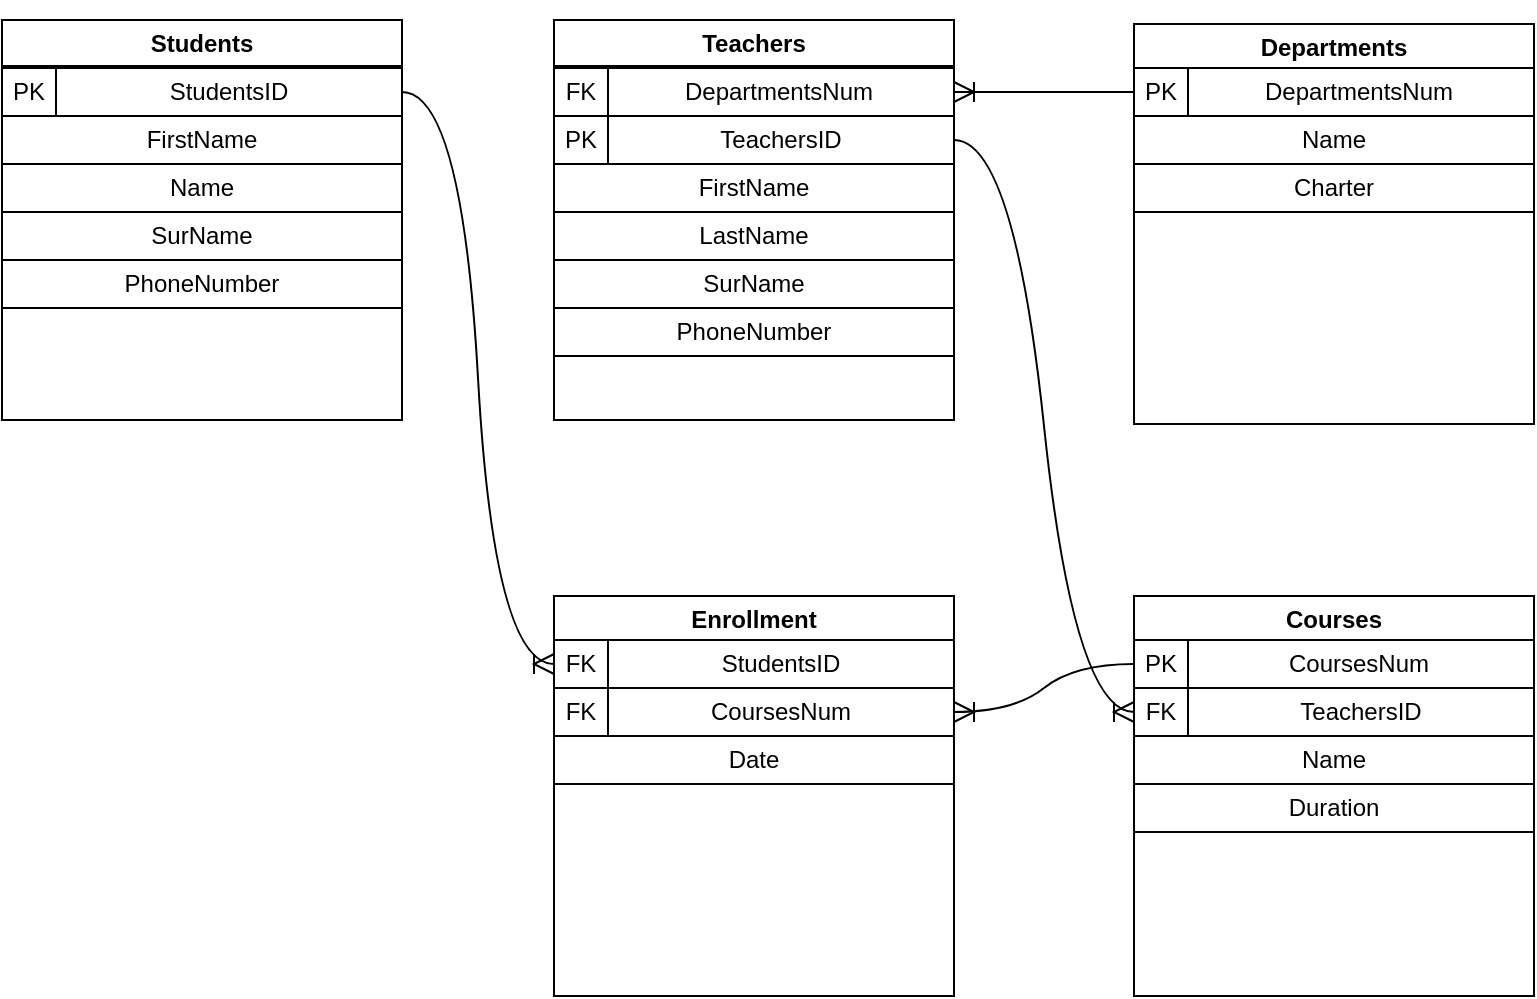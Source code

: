 <mxfile version="24.4.8" type="device" pages="3">
  <diagram name="Задание 1" id="SFOy9Vrwhh3mXGzqyECY">
    <mxGraphModel dx="474" dy="520" grid="0" gridSize="10" guides="1" tooltips="1" connect="1" arrows="1" fold="1" page="0" pageScale="1" pageWidth="827" pageHeight="1169" math="0" shadow="0">
      <root>
        <mxCell id="0" />
        <mxCell id="1" parent="0" />
        <mxCell id="s-8C0cDdNFWYMOKMFLsu-2" value="Students" style="swimlane;whiteSpace=wrap;html=1;" vertex="1" parent="1">
          <mxGeometry x="79" y="81" width="200" height="200" as="geometry">
            <mxRectangle x="138" y="81" width="130" height="26" as="alternateBounds" />
          </mxGeometry>
        </mxCell>
        <mxCell id="s-8C0cDdNFWYMOKMFLsu-19" value="TeacherFirstName" style="whiteSpace=wrap;html=1;" vertex="1" parent="s-8C0cDdNFWYMOKMFLsu-2">
          <mxGeometry y="48" width="200" height="24" as="geometry" />
        </mxCell>
        <mxCell id="s-8C0cDdNFWYMOKMFLsu-22" value="TeacherLastName" style="whiteSpace=wrap;html=1;" vertex="1" parent="s-8C0cDdNFWYMOKMFLsu-2">
          <mxGeometry y="72" width="200" height="24" as="geometry" />
        </mxCell>
        <mxCell id="s-8C0cDdNFWYMOKMFLsu-23" value="TeacherSurName" style="whiteSpace=wrap;html=1;" vertex="1" parent="s-8C0cDdNFWYMOKMFLsu-2">
          <mxGeometry y="96" width="200" height="24" as="geometry" />
        </mxCell>
        <mxCell id="s-8C0cDdNFWYMOKMFLsu-24" value="PhoneNumber" style="whiteSpace=wrap;html=1;" vertex="1" parent="s-8C0cDdNFWYMOKMFLsu-2">
          <mxGeometry y="120" width="200" height="24" as="geometry" />
        </mxCell>
        <mxCell id="s-8C0cDdNFWYMOKMFLsu-27" value="FirstName" style="whiteSpace=wrap;html=1;" vertex="1" parent="s-8C0cDdNFWYMOKMFLsu-2">
          <mxGeometry y="48" width="200" height="24" as="geometry" />
        </mxCell>
        <mxCell id="s-8C0cDdNFWYMOKMFLsu-28" value="Name" style="whiteSpace=wrap;html=1;" vertex="1" parent="s-8C0cDdNFWYMOKMFLsu-2">
          <mxGeometry y="72" width="200" height="24" as="geometry" />
        </mxCell>
        <mxCell id="s-8C0cDdNFWYMOKMFLsu-29" value="SurName" style="whiteSpace=wrap;html=1;" vertex="1" parent="s-8C0cDdNFWYMOKMFLsu-2">
          <mxGeometry y="96" width="200" height="24" as="geometry" />
        </mxCell>
        <mxCell id="s-8C0cDdNFWYMOKMFLsu-30" value="PhoneNumber" style="whiteSpace=wrap;html=1;" vertex="1" parent="s-8C0cDdNFWYMOKMFLsu-2">
          <mxGeometry y="120" width="200" height="24" as="geometry" />
        </mxCell>
        <mxCell id="s-8C0cDdNFWYMOKMFLsu-31" value="StudentsID" style="whiteSpace=wrap;html=1;" vertex="1" parent="s-8C0cDdNFWYMOKMFLsu-2">
          <mxGeometry x="27" y="24" width="173" height="24" as="geometry" />
        </mxCell>
        <mxCell id="s-8C0cDdNFWYMOKMFLsu-32" value="PK" style="whiteSpace=wrap;html=1;" vertex="1" parent="s-8C0cDdNFWYMOKMFLsu-2">
          <mxGeometry y="24" width="27" height="24" as="geometry" />
        </mxCell>
        <mxCell id="s-8C0cDdNFWYMOKMFLsu-3" value="Teachers" style="swimlane;whiteSpace=wrap;html=1;" vertex="1" parent="1">
          <mxGeometry x="355" y="81" width="200" height="200" as="geometry">
            <mxRectangle x="138" y="81" width="130" height="26" as="alternateBounds" />
          </mxGeometry>
        </mxCell>
        <mxCell id="s-8C0cDdNFWYMOKMFLsu-6" value="FirstName" style="whiteSpace=wrap;html=1;" vertex="1" parent="s-8C0cDdNFWYMOKMFLsu-3">
          <mxGeometry y="72" width="200" height="24" as="geometry" />
        </mxCell>
        <mxCell id="s-8C0cDdNFWYMOKMFLsu-7" value="DepartmentsNum" style="whiteSpace=wrap;html=1;" vertex="1" parent="s-8C0cDdNFWYMOKMFLsu-3">
          <mxGeometry x="25" y="24" width="175" height="24" as="geometry" />
        </mxCell>
        <mxCell id="s-8C0cDdNFWYMOKMFLsu-8" value="FK" style="whiteSpace=wrap;html=1;" vertex="1" parent="s-8C0cDdNFWYMOKMFLsu-3">
          <mxGeometry y="24" width="27" height="24" as="geometry" />
        </mxCell>
        <mxCell id="s-8C0cDdNFWYMOKMFLsu-9" value="LastName" style="whiteSpace=wrap;html=1;" vertex="1" parent="s-8C0cDdNFWYMOKMFLsu-3">
          <mxGeometry y="96" width="200" height="24" as="geometry" />
        </mxCell>
        <mxCell id="s-8C0cDdNFWYMOKMFLsu-10" value="SurName" style="whiteSpace=wrap;html=1;" vertex="1" parent="s-8C0cDdNFWYMOKMFLsu-3">
          <mxGeometry y="120" width="200" height="24" as="geometry" />
        </mxCell>
        <mxCell id="s-8C0cDdNFWYMOKMFLsu-11" value="PhoneNumber" style="whiteSpace=wrap;html=1;" vertex="1" parent="s-8C0cDdNFWYMOKMFLsu-3">
          <mxGeometry y="144" width="200" height="24" as="geometry" />
        </mxCell>
        <mxCell id="s-8C0cDdNFWYMOKMFLsu-25" value="TeachersID" style="whiteSpace=wrap;html=1;" vertex="1" parent="s-8C0cDdNFWYMOKMFLsu-3">
          <mxGeometry x="27" y="48" width="173" height="24" as="geometry" />
        </mxCell>
        <mxCell id="s-8C0cDdNFWYMOKMFLsu-26" value="PK" style="whiteSpace=wrap;html=1;" vertex="1" parent="s-8C0cDdNFWYMOKMFLsu-3">
          <mxGeometry y="48" width="27" height="24" as="geometry" />
        </mxCell>
        <mxCell id="s-8C0cDdNFWYMOKMFLsu-4" value="Departments" style="swimlane;whiteSpace=wrap;html=1;" vertex="1" parent="1">
          <mxGeometry x="645" y="83" width="200" height="200" as="geometry">
            <mxRectangle x="138" y="81" width="130" height="26" as="alternateBounds" />
          </mxGeometry>
        </mxCell>
        <mxCell id="s-8C0cDdNFWYMOKMFLsu-37" value="DepartmentsNum" style="whiteSpace=wrap;html=1;" vertex="1" parent="s-8C0cDdNFWYMOKMFLsu-4">
          <mxGeometry x="25" y="22" width="175" height="24" as="geometry" />
        </mxCell>
        <mxCell id="s-8C0cDdNFWYMOKMFLsu-38" value="PK" style="whiteSpace=wrap;html=1;" vertex="1" parent="s-8C0cDdNFWYMOKMFLsu-4">
          <mxGeometry y="22" width="27" height="24" as="geometry" />
        </mxCell>
        <mxCell id="s-8C0cDdNFWYMOKMFLsu-41" value="Name" style="whiteSpace=wrap;html=1;" vertex="1" parent="s-8C0cDdNFWYMOKMFLsu-4">
          <mxGeometry y="46" width="200" height="24" as="geometry" />
        </mxCell>
        <mxCell id="s-8C0cDdNFWYMOKMFLsu-42" value="Charter" style="whiteSpace=wrap;html=1;" vertex="1" parent="s-8C0cDdNFWYMOKMFLsu-4">
          <mxGeometry y="70" width="200" height="24" as="geometry" />
        </mxCell>
        <mxCell id="s-8C0cDdNFWYMOKMFLsu-12" value="Courses" style="swimlane;whiteSpace=wrap;html=1;" vertex="1" parent="1">
          <mxGeometry x="645" y="369" width="200" height="200" as="geometry">
            <mxRectangle x="138" y="81" width="130" height="26" as="alternateBounds" />
          </mxGeometry>
        </mxCell>
        <mxCell id="s-8C0cDdNFWYMOKMFLsu-34" value="CoursesNum" style="whiteSpace=wrap;html=1;" vertex="1" parent="s-8C0cDdNFWYMOKMFLsu-12">
          <mxGeometry x="25" y="22" width="175" height="24" as="geometry" />
        </mxCell>
        <mxCell id="s-8C0cDdNFWYMOKMFLsu-35" value="PK" style="whiteSpace=wrap;html=1;" vertex="1" parent="s-8C0cDdNFWYMOKMFLsu-12">
          <mxGeometry y="22" width="27" height="24" as="geometry" />
        </mxCell>
        <mxCell id="s-8C0cDdNFWYMOKMFLsu-36" value="TeachersID" style="whiteSpace=wrap;html=1;" vertex="1" parent="s-8C0cDdNFWYMOKMFLsu-12">
          <mxGeometry x="27" y="46" width="173" height="24" as="geometry" />
        </mxCell>
        <mxCell id="s-8C0cDdNFWYMOKMFLsu-40" value="Duration" style="whiteSpace=wrap;html=1;" vertex="1" parent="s-8C0cDdNFWYMOKMFLsu-12">
          <mxGeometry y="70" width="200" height="24" as="geometry" />
        </mxCell>
        <mxCell id="s-8C0cDdNFWYMOKMFLsu-46" value="Name" style="whiteSpace=wrap;html=1;" vertex="1" parent="s-8C0cDdNFWYMOKMFLsu-12">
          <mxGeometry y="70" width="200" height="24" as="geometry" />
        </mxCell>
        <mxCell id="s-8C0cDdNFWYMOKMFLsu-47" value="Duration" style="whiteSpace=wrap;html=1;" vertex="1" parent="s-8C0cDdNFWYMOKMFLsu-12">
          <mxGeometry y="94" width="200" height="24" as="geometry" />
        </mxCell>
        <mxCell id="s-8C0cDdNFWYMOKMFLsu-48" value="FK" style="whiteSpace=wrap;html=1;" vertex="1" parent="s-8C0cDdNFWYMOKMFLsu-12">
          <mxGeometry y="46" width="27" height="24" as="geometry" />
        </mxCell>
        <mxCell id="s-8C0cDdNFWYMOKMFLsu-44" value="" style="edgeStyle=entityRelationEdgeStyle;fontSize=12;html=1;endArrow=ERoneToMany;rounded=0;startSize=8;endSize=8;curved=1;entryX=1;entryY=0.5;entryDx=0;entryDy=0;" edge="1" parent="1" source="s-8C0cDdNFWYMOKMFLsu-38" target="s-8C0cDdNFWYMOKMFLsu-7">
          <mxGeometry width="100" height="100" relative="1" as="geometry">
            <mxPoint x="649" y="382" as="sourcePoint" />
            <mxPoint x="749" y="282" as="targetPoint" />
          </mxGeometry>
        </mxCell>
        <mxCell id="s-8C0cDdNFWYMOKMFLsu-64" value="Enrollment" style="swimlane;whiteSpace=wrap;html=1;" vertex="1" parent="1">
          <mxGeometry x="355" y="369" width="200" height="200" as="geometry">
            <mxRectangle x="138" y="81" width="130" height="26" as="alternateBounds" />
          </mxGeometry>
        </mxCell>
        <mxCell id="s-8C0cDdNFWYMOKMFLsu-65" value="StudentsID" style="whiteSpace=wrap;html=1;" vertex="1" parent="s-8C0cDdNFWYMOKMFLsu-64">
          <mxGeometry x="27" y="22" width="173" height="24" as="geometry" />
        </mxCell>
        <mxCell id="s-8C0cDdNFWYMOKMFLsu-67" value="CoursesNum" style="whiteSpace=wrap;html=1;" vertex="1" parent="s-8C0cDdNFWYMOKMFLsu-64">
          <mxGeometry x="27" y="46" width="173" height="24" as="geometry" />
        </mxCell>
        <mxCell id="s-8C0cDdNFWYMOKMFLsu-68" value="Date" style="whiteSpace=wrap;html=1;" vertex="1" parent="s-8C0cDdNFWYMOKMFLsu-64">
          <mxGeometry y="70" width="200" height="24" as="geometry" />
        </mxCell>
        <mxCell id="s-8C0cDdNFWYMOKMFLsu-69" value="FK" style="whiteSpace=wrap;html=1;" vertex="1" parent="s-8C0cDdNFWYMOKMFLsu-64">
          <mxGeometry y="46" width="27" height="24" as="geometry" />
        </mxCell>
        <mxCell id="s-8C0cDdNFWYMOKMFLsu-72" value="FK" style="whiteSpace=wrap;html=1;" vertex="1" parent="s-8C0cDdNFWYMOKMFLsu-64">
          <mxGeometry y="22" width="27" height="24" as="geometry" />
        </mxCell>
        <mxCell id="s-8C0cDdNFWYMOKMFLsu-78" value="" style="edgeStyle=entityRelationEdgeStyle;fontSize=12;html=1;endArrow=ERoneToMany;rounded=0;startSize=8;endSize=8;curved=1;entryX=0;entryY=0.5;entryDx=0;entryDy=0;exitX=1;exitY=0.5;exitDx=0;exitDy=0;" edge="1" parent="1" source="s-8C0cDdNFWYMOKMFLsu-31" target="s-8C0cDdNFWYMOKMFLsu-72">
          <mxGeometry width="100" height="100" relative="1" as="geometry">
            <mxPoint x="92" y="126" as="sourcePoint" />
            <mxPoint x="108" y="389" as="targetPoint" />
            <Array as="points">
              <mxPoint x="109" y="115" />
              <mxPoint x="77" y="190" />
              <mxPoint x="108" y="117" />
              <mxPoint x="-54" y="299" />
              <mxPoint x="16" y="286" />
            </Array>
          </mxGeometry>
        </mxCell>
        <mxCell id="s-8C0cDdNFWYMOKMFLsu-79" value="" style="edgeStyle=entityRelationEdgeStyle;fontSize=12;html=1;endArrow=ERoneToMany;rounded=0;startSize=8;endSize=8;curved=1;entryX=1;entryY=0.5;entryDx=0;entryDy=0;exitX=0;exitY=0.5;exitDx=0;exitDy=0;" edge="1" parent="1" source="s-8C0cDdNFWYMOKMFLsu-35" target="s-8C0cDdNFWYMOKMFLsu-67">
          <mxGeometry width="100" height="100" relative="1" as="geometry">
            <mxPoint x="407" y="363" as="sourcePoint" />
            <mxPoint x="507" y="263" as="targetPoint" />
          </mxGeometry>
        </mxCell>
        <mxCell id="s-8C0cDdNFWYMOKMFLsu-80" value="" style="edgeStyle=entityRelationEdgeStyle;fontSize=12;html=1;endArrow=ERoneToMany;rounded=0;startSize=8;endSize=8;curved=1;exitX=1;exitY=0.5;exitDx=0;exitDy=0;entryX=0;entryY=0.5;entryDx=0;entryDy=0;" edge="1" parent="1" source="s-8C0cDdNFWYMOKMFLsu-25" target="s-8C0cDdNFWYMOKMFLsu-48">
          <mxGeometry width="100" height="100" relative="1" as="geometry">
            <mxPoint x="510" y="395" as="sourcePoint" />
            <mxPoint x="353" y="412" as="targetPoint" />
            <Array as="points">
              <mxPoint x="341" y="280" />
              <mxPoint x="338" y="227" />
              <mxPoint x="310" y="286" />
              <mxPoint x="329" y="276" />
            </Array>
          </mxGeometry>
        </mxCell>
        <mxCell id="peSkmXTRIQwkBLbPOyZx-1" style="edgeStyle=none;curved=1;rounded=0;orthogonalLoop=1;jettySize=auto;html=1;exitX=0.75;exitY=0;exitDx=0;exitDy=0;fontSize=12;startSize=8;endSize=8;" edge="1" parent="1" source="s-8C0cDdNFWYMOKMFLsu-2" target="s-8C0cDdNFWYMOKMFLsu-2">
          <mxGeometry relative="1" as="geometry" />
        </mxCell>
      </root>
    </mxGraphModel>
  </diagram>
  <diagram id="F1oOoFTBMR-jYJuMZcXh" name="Задание 2">
    <mxGraphModel dx="921" dy="572" grid="0" gridSize="10" guides="1" tooltips="1" connect="1" arrows="1" fold="1" page="0" pageScale="1" pageWidth="827" pageHeight="1169" math="0" shadow="0">
      <root>
        <mxCell id="0" />
        <mxCell id="1" parent="0" />
        <mxCell id="LcYiE2CCTsWgeKGoG8fu-1" value="Students" style="swimlane;whiteSpace=wrap;html=1;" vertex="1" parent="1">
          <mxGeometry x="-18" y="23" width="200" height="200" as="geometry">
            <mxRectangle x="138" y="81" width="130" height="26" as="alternateBounds" />
          </mxGeometry>
        </mxCell>
        <mxCell id="LcYiE2CCTsWgeKGoG8fu-2" value="TeacherFirstName" style="whiteSpace=wrap;html=1;" vertex="1" parent="LcYiE2CCTsWgeKGoG8fu-1">
          <mxGeometry y="48" width="200" height="24" as="geometry" />
        </mxCell>
        <mxCell id="LcYiE2CCTsWgeKGoG8fu-3" value="TeacherLastName" style="whiteSpace=wrap;html=1;" vertex="1" parent="LcYiE2CCTsWgeKGoG8fu-1">
          <mxGeometry y="72" width="200" height="24" as="geometry" />
        </mxCell>
        <mxCell id="LcYiE2CCTsWgeKGoG8fu-4" value="TeacherSurName" style="whiteSpace=wrap;html=1;" vertex="1" parent="LcYiE2CCTsWgeKGoG8fu-1">
          <mxGeometry y="96" width="200" height="24" as="geometry" />
        </mxCell>
        <mxCell id="LcYiE2CCTsWgeKGoG8fu-5" value="PhoneNumber" style="whiteSpace=wrap;html=1;" vertex="1" parent="LcYiE2CCTsWgeKGoG8fu-1">
          <mxGeometry y="120" width="200" height="24" as="geometry" />
        </mxCell>
        <mxCell id="LcYiE2CCTsWgeKGoG8fu-6" value="FirstName" style="whiteSpace=wrap;html=1;" vertex="1" parent="LcYiE2CCTsWgeKGoG8fu-1">
          <mxGeometry y="48" width="200" height="24" as="geometry" />
        </mxCell>
        <mxCell id="LcYiE2CCTsWgeKGoG8fu-7" value="Name" style="whiteSpace=wrap;html=1;" vertex="1" parent="LcYiE2CCTsWgeKGoG8fu-1">
          <mxGeometry y="72" width="200" height="24" as="geometry" />
        </mxCell>
        <mxCell id="LcYiE2CCTsWgeKGoG8fu-8" value="SurName" style="whiteSpace=wrap;html=1;" vertex="1" parent="LcYiE2CCTsWgeKGoG8fu-1">
          <mxGeometry y="96" width="200" height="24" as="geometry" />
        </mxCell>
        <mxCell id="LcYiE2CCTsWgeKGoG8fu-9" value="PhoneNumber" style="whiteSpace=wrap;html=1;" vertex="1" parent="LcYiE2CCTsWgeKGoG8fu-1">
          <mxGeometry y="120" width="200" height="24" as="geometry" />
        </mxCell>
        <mxCell id="LcYiE2CCTsWgeKGoG8fu-10" value="StudentsID" style="whiteSpace=wrap;html=1;" vertex="1" parent="LcYiE2CCTsWgeKGoG8fu-1">
          <mxGeometry x="27" y="24" width="173" height="24" as="geometry" />
        </mxCell>
        <mxCell id="LcYiE2CCTsWgeKGoG8fu-11" value="PK" style="whiteSpace=wrap;html=1;" vertex="1" parent="LcYiE2CCTsWgeKGoG8fu-1">
          <mxGeometry y="24" width="27" height="24" as="geometry" />
        </mxCell>
        <mxCell id="wpj87Fvx2gB-V-Mh_k7O-1" value="Courses" style="swimlane;whiteSpace=wrap;html=1;" vertex="1" parent="1">
          <mxGeometry x="565" y="25" width="200" height="200" as="geometry">
            <mxRectangle x="138" y="81" width="130" height="26" as="alternateBounds" />
          </mxGeometry>
        </mxCell>
        <mxCell id="wpj87Fvx2gB-V-Mh_k7O-2" value="CoursesNum" style="whiteSpace=wrap;html=1;" vertex="1" parent="wpj87Fvx2gB-V-Mh_k7O-1">
          <mxGeometry x="25" y="22" width="175" height="24" as="geometry" />
        </mxCell>
        <mxCell id="wpj87Fvx2gB-V-Mh_k7O-3" value="PK" style="whiteSpace=wrap;html=1;" vertex="1" parent="wpj87Fvx2gB-V-Mh_k7O-1">
          <mxGeometry y="22" width="27" height="24" as="geometry" />
        </mxCell>
        <mxCell id="wpj87Fvx2gB-V-Mh_k7O-4" value="TeachersID" style="whiteSpace=wrap;html=1;" vertex="1" parent="wpj87Fvx2gB-V-Mh_k7O-1">
          <mxGeometry x="27" y="46" width="173" height="24" as="geometry" />
        </mxCell>
        <mxCell id="wpj87Fvx2gB-V-Mh_k7O-5" value="Duration" style="whiteSpace=wrap;html=1;" vertex="1" parent="wpj87Fvx2gB-V-Mh_k7O-1">
          <mxGeometry y="70" width="200" height="24" as="geometry" />
        </mxCell>
        <mxCell id="wpj87Fvx2gB-V-Mh_k7O-6" value="Name" style="whiteSpace=wrap;html=1;" vertex="1" parent="wpj87Fvx2gB-V-Mh_k7O-1">
          <mxGeometry y="70" width="200" height="24" as="geometry" />
        </mxCell>
        <mxCell id="wpj87Fvx2gB-V-Mh_k7O-7" value="Duration" style="whiteSpace=wrap;html=1;" vertex="1" parent="wpj87Fvx2gB-V-Mh_k7O-1">
          <mxGeometry y="94" width="200" height="24" as="geometry" />
        </mxCell>
        <mxCell id="wpj87Fvx2gB-V-Mh_k7O-8" value="FK" style="whiteSpace=wrap;html=1;" vertex="1" parent="wpj87Fvx2gB-V-Mh_k7O-1">
          <mxGeometry y="46" width="27" height="24" as="geometry" />
        </mxCell>
        <mxCell id="Hlx4tkAZsy7e0crQcRMK-1" value="Homework" style="swimlane;whiteSpace=wrap;html=1;" vertex="1" parent="1">
          <mxGeometry x="274" y="25" width="200" height="200" as="geometry">
            <mxRectangle x="138" y="81" width="130" height="26" as="alternateBounds" />
          </mxGeometry>
        </mxCell>
        <mxCell id="Hlx4tkAZsy7e0crQcRMK-2" value="StudentsID" style="whiteSpace=wrap;html=1;" vertex="1" parent="Hlx4tkAZsy7e0crQcRMK-1">
          <mxGeometry x="54" y="22" width="146" height="24" as="geometry" />
        </mxCell>
        <mxCell id="Hlx4tkAZsy7e0crQcRMK-3" value="CoursesNum" style="whiteSpace=wrap;html=1;" vertex="1" parent="Hlx4tkAZsy7e0crQcRMK-1">
          <mxGeometry x="54" y="46" width="146" height="24" as="geometry" />
        </mxCell>
        <mxCell id="Hlx4tkAZsy7e0crQcRMK-4" value="Task" style="whiteSpace=wrap;html=1;" vertex="1" parent="Hlx4tkAZsy7e0crQcRMK-1">
          <mxGeometry y="70" width="200" height="24" as="geometry" />
        </mxCell>
        <mxCell id="Hlx4tkAZsy7e0crQcRMK-5" value="PK" style="whiteSpace=wrap;html=1;" vertex="1" parent="Hlx4tkAZsy7e0crQcRMK-1">
          <mxGeometry y="46" width="27" height="24" as="geometry" />
        </mxCell>
        <mxCell id="Hlx4tkAZsy7e0crQcRMK-6" value="PK" style="whiteSpace=wrap;html=1;" vertex="1" parent="Hlx4tkAZsy7e0crQcRMK-1">
          <mxGeometry y="22" width="27" height="24" as="geometry" />
        </mxCell>
        <mxCell id="Hlx4tkAZsy7e0crQcRMK-7" value="FK" style="whiteSpace=wrap;html=1;" vertex="1" parent="Hlx4tkAZsy7e0crQcRMK-1">
          <mxGeometry x="27" y="22" width="27" height="24" as="geometry" />
        </mxCell>
        <mxCell id="Hlx4tkAZsy7e0crQcRMK-8" value="FK" style="whiteSpace=wrap;html=1;" vertex="1" parent="Hlx4tkAZsy7e0crQcRMK-1">
          <mxGeometry x="27" y="46" width="27" height="24" as="geometry" />
        </mxCell>
        <mxCell id="Hlx4tkAZsy7e0crQcRMK-9" value="Grade" style="whiteSpace=wrap;html=1;" vertex="1" parent="Hlx4tkAZsy7e0crQcRMK-1">
          <mxGeometry y="94" width="200" height="24" as="geometry" />
        </mxCell>
        <mxCell id="Hlx4tkAZsy7e0crQcRMK-10" value="" style="edgeStyle=entityRelationEdgeStyle;fontSize=12;html=1;endArrow=ERoneToMany;rounded=0;startSize=8;endSize=8;curved=1;entryX=1;entryY=0.5;entryDx=0;entryDy=0;exitX=0;exitY=0.5;exitDx=0;exitDy=0;" edge="1" parent="1" source="wpj87Fvx2gB-V-Mh_k7O-3" target="Hlx4tkAZsy7e0crQcRMK-3">
          <mxGeometry width="100" height="100" relative="1" as="geometry">
            <mxPoint x="201" y="277" as="sourcePoint" />
            <mxPoint x="301" y="177" as="targetPoint" />
          </mxGeometry>
        </mxCell>
        <mxCell id="Hlx4tkAZsy7e0crQcRMK-11" value="" style="edgeStyle=entityRelationEdgeStyle;fontSize=12;html=1;endArrow=ERoneToMany;rounded=0;startSize=8;endSize=8;curved=1;exitX=1;exitY=0.5;exitDx=0;exitDy=0;" edge="1" parent="1" source="LcYiE2CCTsWgeKGoG8fu-10">
          <mxGeometry width="100" height="100" relative="1" as="geometry">
            <mxPoint x="125" y="277" as="sourcePoint" />
            <mxPoint x="274" y="59" as="targetPoint" />
          </mxGeometry>
        </mxCell>
      </root>
    </mxGraphModel>
  </diagram>
  <diagram id="qBAjyiG99_KGXDp6iedG" name="Задание 3">
    <mxGraphModel dx="1433" dy="636" grid="0" gridSize="10" guides="1" tooltips="1" connect="1" arrows="1" fold="1" page="0" pageScale="1" pageWidth="827" pageHeight="1169" math="0" shadow="0">
      <root>
        <mxCell id="0" />
        <mxCell id="1" parent="0" />
        <mxCell id="5IPlj7cn3g-DNQI9-ubV-1" value="Departments" style="swimlane;whiteSpace=wrap;html=1;" vertex="1" parent="1">
          <mxGeometry x="645" y="83" width="200" height="200" as="geometry">
            <mxRectangle x="138" y="81" width="130" height="26" as="alternateBounds" />
          </mxGeometry>
        </mxCell>
        <mxCell id="5IPlj7cn3g-DNQI9-ubV-2" value="DepartmentsNum" style="whiteSpace=wrap;html=1;" vertex="1" parent="5IPlj7cn3g-DNQI9-ubV-1">
          <mxGeometry x="25" y="22" width="175" height="24" as="geometry" />
        </mxCell>
        <mxCell id="5IPlj7cn3g-DNQI9-ubV-3" value="PK" style="whiteSpace=wrap;html=1;" vertex="1" parent="5IPlj7cn3g-DNQI9-ubV-1">
          <mxGeometry y="22" width="27" height="24" as="geometry" />
        </mxCell>
        <mxCell id="5IPlj7cn3g-DNQI9-ubV-4" value="Name" style="whiteSpace=wrap;html=1;" vertex="1" parent="5IPlj7cn3g-DNQI9-ubV-1">
          <mxGeometry y="46" width="200" height="24" as="geometry" />
        </mxCell>
        <mxCell id="5IPlj7cn3g-DNQI9-ubV-5" value="Charter" style="whiteSpace=wrap;html=1;" vertex="1" parent="5IPlj7cn3g-DNQI9-ubV-1">
          <mxGeometry y="70" width="200" height="24" as="geometry" />
        </mxCell>
        <mxCell id="7Ozj3ZoQI8l7whcUpys--1" value="Teachers" style="swimlane;whiteSpace=wrap;html=1;" vertex="1" parent="1">
          <mxGeometry x="330" y="83" width="200" height="200" as="geometry">
            <mxRectangle x="138" y="81" width="130" height="26" as="alternateBounds" />
          </mxGeometry>
        </mxCell>
        <mxCell id="7Ozj3ZoQI8l7whcUpys--2" value="FirstName" style="whiteSpace=wrap;html=1;" vertex="1" parent="7Ozj3ZoQI8l7whcUpys--1">
          <mxGeometry y="72" width="200" height="24" as="geometry" />
        </mxCell>
        <mxCell id="7Ozj3ZoQI8l7whcUpys--3" value="DepartmentsNum" style="whiteSpace=wrap;html=1;" vertex="1" parent="7Ozj3ZoQI8l7whcUpys--1">
          <mxGeometry x="25" y="24" width="175" height="24" as="geometry" />
        </mxCell>
        <mxCell id="7Ozj3ZoQI8l7whcUpys--4" value="FK" style="whiteSpace=wrap;html=1;" vertex="1" parent="7Ozj3ZoQI8l7whcUpys--1">
          <mxGeometry y="24" width="27" height="24" as="geometry" />
        </mxCell>
        <mxCell id="7Ozj3ZoQI8l7whcUpys--5" value="LastName" style="whiteSpace=wrap;html=1;" vertex="1" parent="7Ozj3ZoQI8l7whcUpys--1">
          <mxGeometry y="96" width="200" height="24" as="geometry" />
        </mxCell>
        <mxCell id="7Ozj3ZoQI8l7whcUpys--6" value="SurName" style="whiteSpace=wrap;html=1;" vertex="1" parent="7Ozj3ZoQI8l7whcUpys--1">
          <mxGeometry y="120" width="200" height="24" as="geometry" />
        </mxCell>
        <mxCell id="7Ozj3ZoQI8l7whcUpys--7" value="PhoneNumber" style="whiteSpace=wrap;html=1;" vertex="1" parent="7Ozj3ZoQI8l7whcUpys--1">
          <mxGeometry y="144" width="200" height="24" as="geometry" />
        </mxCell>
        <mxCell id="7Ozj3ZoQI8l7whcUpys--8" value="TeachersID" style="whiteSpace=wrap;html=1;" vertex="1" parent="7Ozj3ZoQI8l7whcUpys--1">
          <mxGeometry x="27" y="48" width="173" height="24" as="geometry" />
        </mxCell>
        <mxCell id="7Ozj3ZoQI8l7whcUpys--9" value="PK" style="whiteSpace=wrap;html=1;" vertex="1" parent="7Ozj3ZoQI8l7whcUpys--1">
          <mxGeometry y="48" width="27" height="24" as="geometry" />
        </mxCell>
        <mxCell id="7Ozj3ZoQI8l7whcUpys--10" value="" style="edgeStyle=entityRelationEdgeStyle;fontSize=12;html=1;endArrow=ERmandOne;startArrow=ERmandOne;rounded=0;startSize=8;endSize=8;curved=1;exitX=1;exitY=0.5;exitDx=0;exitDy=0;" edge="1" parent="1" source="7Ozj3ZoQI8l7whcUpys--3">
          <mxGeometry width="100" height="100" relative="1" as="geometry">
            <mxPoint x="500" y="229" as="sourcePoint" />
            <mxPoint x="644" y="118" as="targetPoint" />
          </mxGeometry>
        </mxCell>
      </root>
    </mxGraphModel>
  </diagram>
</mxfile>
